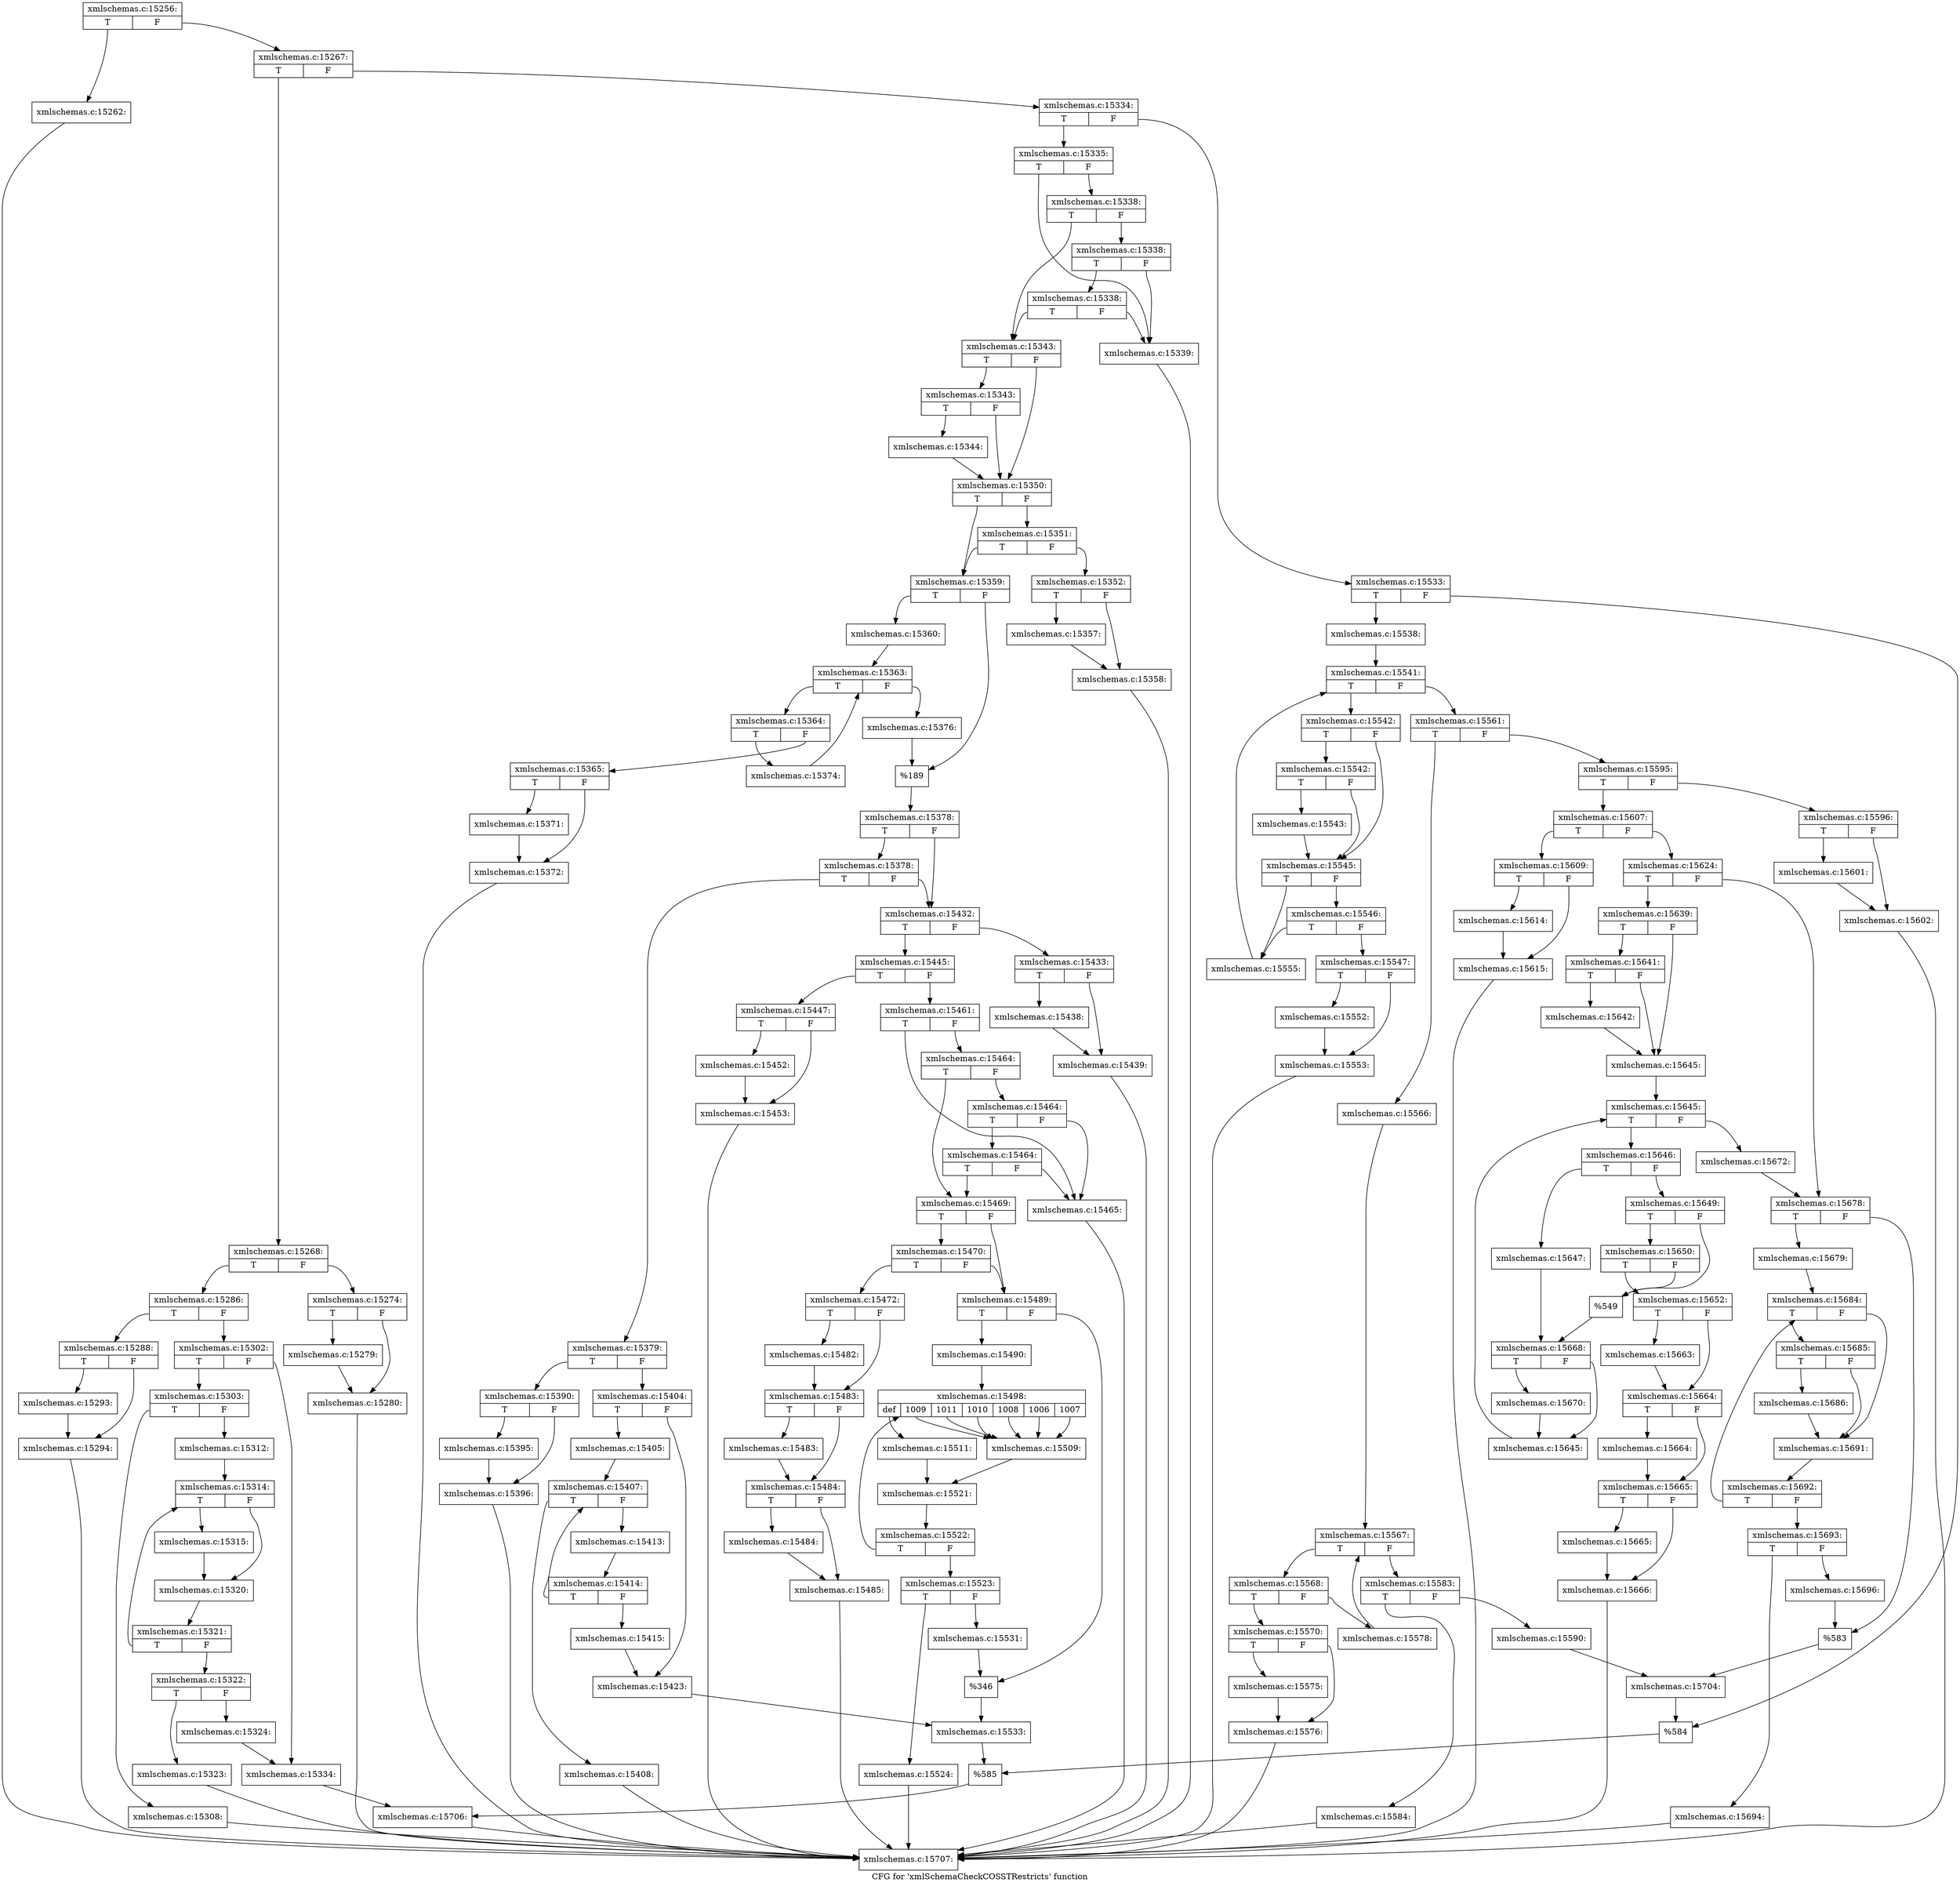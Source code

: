 digraph "CFG for 'xmlSchemaCheckCOSSTRestricts' function" {
	label="CFG for 'xmlSchemaCheckCOSSTRestricts' function";

	Node0x5158120 [shape=record,label="{xmlschemas.c:15256:|{<s0>T|<s1>F}}"];
	Node0x5158120:s0 -> Node0x51596a0;
	Node0x5158120:s1 -> Node0x51596f0;
	Node0x51596a0 [shape=record,label="{xmlschemas.c:15262:}"];
	Node0x51596a0 -> Node0x5157950;
	Node0x51596f0 [shape=record,label="{xmlschemas.c:15267:|{<s0>T|<s1>F}}"];
	Node0x51596f0:s0 -> Node0x515a2d0;
	Node0x51596f0:s1 -> Node0x515a370;
	Node0x515a2d0 [shape=record,label="{xmlschemas.c:15268:|{<s0>T|<s1>F}}"];
	Node0x515a2d0:s0 -> Node0x515ab10;
	Node0x515a2d0:s1 -> Node0x515aac0;
	Node0x515aac0 [shape=record,label="{xmlschemas.c:15274:|{<s0>T|<s1>F}}"];
	Node0x515aac0:s0 -> Node0x515b920;
	Node0x515aac0:s1 -> Node0x515b970;
	Node0x515b920 [shape=record,label="{xmlschemas.c:15279:}"];
	Node0x515b920 -> Node0x515b970;
	Node0x515b970 [shape=record,label="{xmlschemas.c:15280:}"];
	Node0x515b970 -> Node0x5157950;
	Node0x515ab10 [shape=record,label="{xmlschemas.c:15286:|{<s0>T|<s1>F}}"];
	Node0x515ab10:s0 -> Node0x515c0a0;
	Node0x515ab10:s1 -> Node0x515c0f0;
	Node0x515c0a0 [shape=record,label="{xmlschemas.c:15288:|{<s0>T|<s1>F}}"];
	Node0x515c0a0:s0 -> Node0x515cec0;
	Node0x515c0a0:s1 -> Node0x515cf10;
	Node0x515cec0 [shape=record,label="{xmlschemas.c:15293:}"];
	Node0x515cec0 -> Node0x515cf10;
	Node0x515cf10 [shape=record,label="{xmlschemas.c:15294:}"];
	Node0x515cf10 -> Node0x5157950;
	Node0x515c0f0 [shape=record,label="{xmlschemas.c:15302:|{<s0>T|<s1>F}}"];
	Node0x515c0f0:s0 -> Node0x515d670;
	Node0x515c0f0:s1 -> Node0x515d6c0;
	Node0x515d670 [shape=record,label="{xmlschemas.c:15303:|{<s0>T|<s1>F}}"];
	Node0x515d670:s0 -> Node0x515ea80;
	Node0x515d670:s1 -> Node0x515edb0;
	Node0x515ea80 [shape=record,label="{xmlschemas.c:15308:}"];
	Node0x515ea80 -> Node0x5157950;
	Node0x515edb0 [shape=record,label="{xmlschemas.c:15312:}"];
	Node0x515edb0 -> Node0x515f5e0;
	Node0x515f5e0 [shape=record,label="{xmlschemas.c:15314:|{<s0>T|<s1>F}}"];
	Node0x515f5e0:s0 -> Node0x515f850;
	Node0x515f5e0:s1 -> Node0x515f8a0;
	Node0x515f850 [shape=record,label="{xmlschemas.c:15315:}"];
	Node0x515f850 -> Node0x515f8a0;
	Node0x515f8a0 [shape=record,label="{xmlschemas.c:15320:}"];
	Node0x515f8a0 -> Node0x515f590;
	Node0x515f590 [shape=record,label="{xmlschemas.c:15321:|{<s0>T|<s1>F}}"];
	Node0x515f590:s0 -> Node0x515f5e0;
	Node0x515f590:s1 -> Node0x515f540;
	Node0x515f540 [shape=record,label="{xmlschemas.c:15322:|{<s0>T|<s1>F}}"];
	Node0x515f540:s0 -> Node0x5160d90;
	Node0x515f540:s1 -> Node0x5160de0;
	Node0x5160d90 [shape=record,label="{xmlschemas.c:15323:}"];
	Node0x5160d90 -> Node0x5157950;
	Node0x5160de0 [shape=record,label="{xmlschemas.c:15324:}"];
	Node0x5160de0 -> Node0x515d6c0;
	Node0x515d6c0 [shape=record,label="{xmlschemas.c:15334:}"];
	Node0x515d6c0 -> Node0x515a320;
	Node0x515a370 [shape=record,label="{xmlschemas.c:15334:|{<s0>T|<s1>F}}"];
	Node0x515a370:s0 -> Node0x5161380;
	Node0x515a370:s1 -> Node0x5161420;
	Node0x5161380 [shape=record,label="{xmlschemas.c:15335:|{<s0>T|<s1>F}}"];
	Node0x5161380:s0 -> Node0x5161e40;
	Node0x5161380:s1 -> Node0x5161ee0;
	Node0x5161ee0 [shape=record,label="{xmlschemas.c:15338:|{<s0>T|<s1>F}}"];
	Node0x5161ee0:s0 -> Node0x5161e90;
	Node0x5161ee0:s1 -> Node0x51621f0;
	Node0x51621f0 [shape=record,label="{xmlschemas.c:15338:|{<s0>T|<s1>F}}"];
	Node0x51621f0:s0 -> Node0x51624b0;
	Node0x51621f0:s1 -> Node0x5161e40;
	Node0x51624b0 [shape=record,label="{xmlschemas.c:15338:|{<s0>T|<s1>F}}"];
	Node0x51624b0:s0 -> Node0x5161e90;
	Node0x51624b0:s1 -> Node0x5161e40;
	Node0x5161e40 [shape=record,label="{xmlschemas.c:15339:}"];
	Node0x5161e40 -> Node0x5157950;
	Node0x5161e90 [shape=record,label="{xmlschemas.c:15343:|{<s0>T|<s1>F}}"];
	Node0x5161e90:s0 -> Node0x5162ff0;
	Node0x5161e90:s1 -> Node0x5162fa0;
	Node0x5162ff0 [shape=record,label="{xmlschemas.c:15343:|{<s0>T|<s1>F}}"];
	Node0x5162ff0:s0 -> Node0x5162f50;
	Node0x5162ff0:s1 -> Node0x5162fa0;
	Node0x5162f50 [shape=record,label="{xmlschemas.c:15344:}"];
	Node0x5162f50 -> Node0x5162fa0;
	Node0x5162fa0 [shape=record,label="{xmlschemas.c:15350:|{<s0>T|<s1>F}}"];
	Node0x5162fa0:s0 -> Node0x5163a30;
	Node0x5162fa0:s1 -> Node0x5163a80;
	Node0x5163a80 [shape=record,label="{xmlschemas.c:15351:|{<s0>T|<s1>F}}"];
	Node0x5163a80:s0 -> Node0x5163a30;
	Node0x5163a80:s1 -> Node0x5163990;
	Node0x5163990 [shape=record,label="{xmlschemas.c:15352:|{<s0>T|<s1>F}}"];
	Node0x5163990:s0 -> Node0x5164840;
	Node0x5163990:s1 -> Node0x5164890;
	Node0x5164840 [shape=record,label="{xmlschemas.c:15357:}"];
	Node0x5164840 -> Node0x5164890;
	Node0x5164890 [shape=record,label="{xmlschemas.c:15358:}"];
	Node0x5164890 -> Node0x5157950;
	Node0x5163a30 [shape=record,label="{xmlschemas.c:15359:|{<s0>T|<s1>F}}"];
	Node0x5163a30:s0 -> Node0x5164f10;
	Node0x5163a30:s1 -> Node0x5164f60;
	Node0x5164f10 [shape=record,label="{xmlschemas.c:15360:}"];
	Node0x5164f10 -> Node0x51658a0;
	Node0x51658a0 [shape=record,label="{xmlschemas.c:15363:|{<s0>T|<s1>F}}"];
	Node0x51658a0:s0 -> Node0x5165c50;
	Node0x51658a0:s1 -> Node0x5165a80;
	Node0x5165c50 [shape=record,label="{xmlschemas.c:15364:|{<s0>T|<s1>F}}"];
	Node0x5165c50:s0 -> Node0x5165de0;
	Node0x5165c50:s1 -> Node0x5165d90;
	Node0x5165d90 [shape=record,label="{xmlschemas.c:15365:|{<s0>T|<s1>F}}"];
	Node0x5165d90:s0 -> Node0x5166a40;
	Node0x5165d90:s1 -> Node0x5166a90;
	Node0x5166a40 [shape=record,label="{xmlschemas.c:15371:}"];
	Node0x5166a40 -> Node0x5166a90;
	Node0x5166a90 [shape=record,label="{xmlschemas.c:15372:}"];
	Node0x5166a90 -> Node0x5157950;
	Node0x5165de0 [shape=record,label="{xmlschemas.c:15374:}"];
	Node0x5165de0 -> Node0x51658a0;
	Node0x5165a80 [shape=record,label="{xmlschemas.c:15376:}"];
	Node0x5165a80 -> Node0x5164f60;
	Node0x5164f60 [shape=record,label="{%189}"];
	Node0x5164f60 -> Node0x51639e0;
	Node0x51639e0 [shape=record,label="{xmlschemas.c:15378:|{<s0>T|<s1>F}}"];
	Node0x51639e0:s0 -> Node0x51676e0;
	Node0x51639e0:s1 -> Node0x5167690;
	Node0x51676e0 [shape=record,label="{xmlschemas.c:15378:|{<s0>T|<s1>F}}"];
	Node0x51676e0:s0 -> Node0x51675f0;
	Node0x51676e0:s1 -> Node0x5167690;
	Node0x51675f0 [shape=record,label="{xmlschemas.c:15379:|{<s0>T|<s1>F}}"];
	Node0x51675f0:s0 -> Node0x5168240;
	Node0x51675f0:s1 -> Node0x5168290;
	Node0x5168240 [shape=record,label="{xmlschemas.c:15390:|{<s0>T|<s1>F}}"];
	Node0x5168240:s0 -> Node0x5168da0;
	Node0x5168240:s1 -> Node0x5168df0;
	Node0x5168da0 [shape=record,label="{xmlschemas.c:15395:}"];
	Node0x5168da0 -> Node0x5168df0;
	Node0x5168df0 [shape=record,label="{xmlschemas.c:15396:}"];
	Node0x5168df0 -> Node0x5157950;
	Node0x5168290 [shape=record,label="{xmlschemas.c:15404:|{<s0>T|<s1>F}}"];
	Node0x5168290:s0 -> Node0x5169550;
	Node0x5168290:s1 -> Node0x51695a0;
	Node0x5169550 [shape=record,label="{xmlschemas.c:15405:}"];
	Node0x5169550 -> Node0x5169d00;
	Node0x5169d00 [shape=record,label="{xmlschemas.c:15407:|{<s0>T|<s1>F}}"];
	Node0x5169d00:s0 -> Node0x516a030;
	Node0x5169d00:s1 -> Node0x516a080;
	Node0x516a030 [shape=record,label="{xmlschemas.c:15408:}"];
	Node0x516a030 -> Node0x5157950;
	Node0x516a080 [shape=record,label="{xmlschemas.c:15413:}"];
	Node0x516a080 -> Node0x5169cb0;
	Node0x5169cb0 [shape=record,label="{xmlschemas.c:15414:|{<s0>T|<s1>F}}"];
	Node0x5169cb0:s0 -> Node0x5169d00;
	Node0x5169cb0:s1 -> Node0x5169c60;
	Node0x5169c60 [shape=record,label="{xmlschemas.c:15415:}"];
	Node0x5169c60 -> Node0x51695a0;
	Node0x51695a0 [shape=record,label="{xmlschemas.c:15423:}"];
	Node0x51695a0 -> Node0x5167640;
	Node0x5167690 [shape=record,label="{xmlschemas.c:15432:|{<s0>T|<s1>F}}"];
	Node0x5167690:s0 -> Node0x516ad70;
	Node0x5167690:s1 -> Node0x515fd70;
	Node0x515fd70 [shape=record,label="{xmlschemas.c:15433:|{<s0>T|<s1>F}}"];
	Node0x515fd70:s0 -> Node0x516b0a0;
	Node0x515fd70:s1 -> Node0x516c510;
	Node0x516b0a0 [shape=record,label="{xmlschemas.c:15438:}"];
	Node0x516b0a0 -> Node0x516c510;
	Node0x516c510 [shape=record,label="{xmlschemas.c:15439:}"];
	Node0x516c510 -> Node0x5157950;
	Node0x516ad70 [shape=record,label="{xmlschemas.c:15445:|{<s0>T|<s1>F}}"];
	Node0x516ad70:s0 -> Node0x516cbc0;
	Node0x516ad70:s1 -> Node0x516cc10;
	Node0x516cbc0 [shape=record,label="{xmlschemas.c:15447:|{<s0>T|<s1>F}}"];
	Node0x516cbc0:s0 -> Node0x516d8e0;
	Node0x516cbc0:s1 -> Node0x516d930;
	Node0x516d8e0 [shape=record,label="{xmlschemas.c:15452:}"];
	Node0x516d8e0 -> Node0x516d930;
	Node0x516d930 [shape=record,label="{xmlschemas.c:15453:}"];
	Node0x516d930 -> Node0x5157950;
	Node0x516cc10 [shape=record,label="{xmlschemas.c:15461:|{<s0>T|<s1>F}}"];
	Node0x516cc10:s0 -> Node0x516e6e0;
	Node0x516cc10:s1 -> Node0x516e780;
	Node0x516e780 [shape=record,label="{xmlschemas.c:15464:|{<s0>T|<s1>F}}"];
	Node0x516e780:s0 -> Node0x516e730;
	Node0x516e780:s1 -> Node0x516ea90;
	Node0x516ea90 [shape=record,label="{xmlschemas.c:15464:|{<s0>T|<s1>F}}"];
	Node0x516ea90:s0 -> Node0x516ed50;
	Node0x516ea90:s1 -> Node0x516e6e0;
	Node0x516ed50 [shape=record,label="{xmlschemas.c:15464:|{<s0>T|<s1>F}}"];
	Node0x516ed50:s0 -> Node0x516e730;
	Node0x516ed50:s1 -> Node0x516e6e0;
	Node0x516e6e0 [shape=record,label="{xmlschemas.c:15465:}"];
	Node0x516e6e0 -> Node0x5157950;
	Node0x516e730 [shape=record,label="{xmlschemas.c:15469:|{<s0>T|<s1>F}}"];
	Node0x516e730:s0 -> Node0x516f8e0;
	Node0x516e730:s1 -> Node0x516f890;
	Node0x516f8e0 [shape=record,label="{xmlschemas.c:15470:|{<s0>T|<s1>F}}"];
	Node0x516f8e0:s0 -> Node0x516f840;
	Node0x516f8e0:s1 -> Node0x516f890;
	Node0x516f840 [shape=record,label="{xmlschemas.c:15472:|{<s0>T|<s1>F}}"];
	Node0x516f840:s0 -> Node0x5171660;
	Node0x516f840:s1 -> Node0x51716b0;
	Node0x5171660 [shape=record,label="{xmlschemas.c:15482:}"];
	Node0x5171660 -> Node0x51716b0;
	Node0x51716b0 [shape=record,label="{xmlschemas.c:15483:|{<s0>T|<s1>F}}"];
	Node0x51716b0:s0 -> Node0x5171bb0;
	Node0x51716b0:s1 -> Node0x5171c00;
	Node0x5171bb0 [shape=record,label="{xmlschemas.c:15483:}"];
	Node0x5171bb0 -> Node0x5171c00;
	Node0x5171c00 [shape=record,label="{xmlschemas.c:15484:|{<s0>T|<s1>F}}"];
	Node0x5171c00:s0 -> Node0x5172100;
	Node0x5171c00:s1 -> Node0x5172150;
	Node0x5172100 [shape=record,label="{xmlschemas.c:15484:}"];
	Node0x5172100 -> Node0x5172150;
	Node0x5172150 [shape=record,label="{xmlschemas.c:15485:}"];
	Node0x5172150 -> Node0x5157950;
	Node0x516f890 [shape=record,label="{xmlschemas.c:15489:|{<s0>T|<s1>F}}"];
	Node0x516f890:s0 -> Node0x5172910;
	Node0x516f890:s1 -> Node0x5172960;
	Node0x5172910 [shape=record,label="{xmlschemas.c:15490:}"];
	Node0x5172910 -> Node0x5173710;
	Node0x5173710 [shape=record,label="{xmlschemas.c:15498:|{<s0>def|<s1>1009|<s2>1011|<s3>1010|<s4>1008|<s5>1006|<s6>1007}}"];
	Node0x5173710:s0 -> Node0x5173be0;
	Node0x5173710:s1 -> Node0x5173f20;
	Node0x5173710:s2 -> Node0x5173f20;
	Node0x5173710:s3 -> Node0x5173f20;
	Node0x5173710:s4 -> Node0x5173f20;
	Node0x5173710:s5 -> Node0x5173f20;
	Node0x5173710:s6 -> Node0x5173f20;
	Node0x5173f20 [shape=record,label="{xmlschemas.c:15509:}"];
	Node0x5173f20 -> Node0x51739d0;
	Node0x5173be0 [shape=record,label="{xmlschemas.c:15511:}"];
	Node0x5173be0 -> Node0x51739d0;
	Node0x51739d0 [shape=record,label="{xmlschemas.c:15521:}"];
	Node0x51739d0 -> Node0x51736c0;
	Node0x51736c0 [shape=record,label="{xmlschemas.c:15522:|{<s0>T|<s1>F}}"];
	Node0x51736c0:s0 -> Node0x5173710;
	Node0x51736c0:s1 -> Node0x5173670;
	Node0x5173670 [shape=record,label="{xmlschemas.c:15523:|{<s0>T|<s1>F}}"];
	Node0x5173670:s0 -> Node0x5174b20;
	Node0x5173670:s1 -> Node0x5174b70;
	Node0x5174b20 [shape=record,label="{xmlschemas.c:15524:}"];
	Node0x5174b20 -> Node0x5157950;
	Node0x5174b70 [shape=record,label="{xmlschemas.c:15531:}"];
	Node0x5174b70 -> Node0x5172960;
	Node0x5172960 [shape=record,label="{%346}"];
	Node0x5172960 -> Node0x5167640;
	Node0x5167640 [shape=record,label="{xmlschemas.c:15533:}"];
	Node0x5167640 -> Node0x51613d0;
	Node0x5161420 [shape=record,label="{xmlschemas.c:15533:|{<s0>T|<s1>F}}"];
	Node0x5161420:s0 -> Node0x5175210;
	Node0x5161420:s1 -> Node0x5175260;
	Node0x5175210 [shape=record,label="{xmlschemas.c:15538:}"];
	Node0x5175210 -> Node0x5175be0;
	Node0x5175be0 [shape=record,label="{xmlschemas.c:15541:|{<s0>T|<s1>F}}"];
	Node0x5175be0:s0 -> Node0x5175fd0;
	Node0x5175be0:s1 -> Node0x5175e00;
	Node0x5175fd0 [shape=record,label="{xmlschemas.c:15542:|{<s0>T|<s1>F}}"];
	Node0x5175fd0:s0 -> Node0x5176230;
	Node0x5175fd0:s1 -> Node0x51761e0;
	Node0x5176230 [shape=record,label="{xmlschemas.c:15542:|{<s0>T|<s1>F}}"];
	Node0x5176230:s0 -> Node0x5176190;
	Node0x5176230:s1 -> Node0x51761e0;
	Node0x5176190 [shape=record,label="{xmlschemas.c:15543:}"];
	Node0x5176190 -> Node0x51761e0;
	Node0x51761e0 [shape=record,label="{xmlschemas.c:15545:|{<s0>T|<s1>F}}"];
	Node0x51761e0:s0 -> Node0x5176eb0;
	Node0x51761e0:s1 -> Node0x5176f00;
	Node0x5176f00 [shape=record,label="{xmlschemas.c:15546:|{<s0>T|<s1>F}}"];
	Node0x5176f00:s0 -> Node0x5176eb0;
	Node0x5176f00:s1 -> Node0x5176e60;
	Node0x5176e60 [shape=record,label="{xmlschemas.c:15547:|{<s0>T|<s1>F}}"];
	Node0x5176e60:s0 -> Node0x51780f0;
	Node0x5176e60:s1 -> Node0x5178140;
	Node0x51780f0 [shape=record,label="{xmlschemas.c:15552:}"];
	Node0x51780f0 -> Node0x5178140;
	Node0x5178140 [shape=record,label="{xmlschemas.c:15553:}"];
	Node0x5178140 -> Node0x5157950;
	Node0x5176eb0 [shape=record,label="{xmlschemas.c:15555:}"];
	Node0x5176eb0 -> Node0x5175be0;
	Node0x5175e00 [shape=record,label="{xmlschemas.c:15561:|{<s0>T|<s1>F}}"];
	Node0x5175e00:s0 -> Node0x5178bd0;
	Node0x5175e00:s1 -> Node0x5178c70;
	Node0x5178bd0 [shape=record,label="{xmlschemas.c:15566:}"];
	Node0x5178bd0 -> Node0x5179460;
	Node0x5179460 [shape=record,label="{xmlschemas.c:15567:|{<s0>T|<s1>F}}"];
	Node0x5179460:s0 -> Node0x5179850;
	Node0x5179460:s1 -> Node0x5179680;
	Node0x5179850 [shape=record,label="{xmlschemas.c:15568:|{<s0>T|<s1>F}}"];
	Node0x5179850:s0 -> Node0x5179a10;
	Node0x5179850:s1 -> Node0x5179a60;
	Node0x5179a10 [shape=record,label="{xmlschemas.c:15570:|{<s0>T|<s1>F}}"];
	Node0x5179a10:s0 -> Node0x517a740;
	Node0x5179a10:s1 -> Node0x517a790;
	Node0x517a740 [shape=record,label="{xmlschemas.c:15575:}"];
	Node0x517a740 -> Node0x517a790;
	Node0x517a790 [shape=record,label="{xmlschemas.c:15576:}"];
	Node0x517a790 -> Node0x5157950;
	Node0x5179a60 [shape=record,label="{xmlschemas.c:15578:}"];
	Node0x5179a60 -> Node0x5179460;
	Node0x5179680 [shape=record,label="{xmlschemas.c:15583:|{<s0>T|<s1>F}}"];
	Node0x5179680:s0 -> Node0x517b220;
	Node0x5179680:s1 -> Node0x517b270;
	Node0x517b220 [shape=record,label="{xmlschemas.c:15584:}"];
	Node0x517b220 -> Node0x5157950;
	Node0x517b270 [shape=record,label="{xmlschemas.c:15590:}"];
	Node0x517b270 -> Node0x5178c20;
	Node0x5178c70 [shape=record,label="{xmlschemas.c:15595:|{<s0>T|<s1>F}}"];
	Node0x5178c70:s0 -> Node0x517c000;
	Node0x5178c70:s1 -> Node0x517bfb0;
	Node0x517bfb0 [shape=record,label="{xmlschemas.c:15596:|{<s0>T|<s1>F}}"];
	Node0x517bfb0:s0 -> Node0x517ce00;
	Node0x517bfb0:s1 -> Node0x517ce50;
	Node0x517ce00 [shape=record,label="{xmlschemas.c:15601:}"];
	Node0x517ce00 -> Node0x517ce50;
	Node0x517ce50 [shape=record,label="{xmlschemas.c:15602:}"];
	Node0x517ce50 -> Node0x5157950;
	Node0x517c000 [shape=record,label="{xmlschemas.c:15607:|{<s0>T|<s1>F}}"];
	Node0x517c000:s0 -> Node0x517d580;
	Node0x517c000:s1 -> Node0x517d5d0;
	Node0x517d580 [shape=record,label="{xmlschemas.c:15609:|{<s0>T|<s1>F}}"];
	Node0x517d580:s0 -> Node0x517e1f0;
	Node0x517d580:s1 -> Node0x517e240;
	Node0x517e1f0 [shape=record,label="{xmlschemas.c:15614:}"];
	Node0x517e1f0 -> Node0x517e240;
	Node0x517e240 [shape=record,label="{xmlschemas.c:15615:}"];
	Node0x517e240 -> Node0x5157950;
	Node0x517d5d0 [shape=record,label="{xmlschemas.c:15624:|{<s0>T|<s1>F}}"];
	Node0x517d5d0:s0 -> Node0x517ece0;
	Node0x517d5d0:s1 -> Node0x517ed30;
	Node0x517ece0 [shape=record,label="{xmlschemas.c:15639:|{<s0>T|<s1>F}}"];
	Node0x517ece0:s0 -> Node0x517f860;
	Node0x517ece0:s1 -> Node0x517f810;
	Node0x517f860 [shape=record,label="{xmlschemas.c:15641:|{<s0>T|<s1>F}}"];
	Node0x517f860:s0 -> Node0x517f7c0;
	Node0x517f860:s1 -> Node0x517f810;
	Node0x517f7c0 [shape=record,label="{xmlschemas.c:15642:}"];
	Node0x517f7c0 -> Node0x517f810;
	Node0x517f810 [shape=record,label="{xmlschemas.c:15645:}"];
	Node0x517f810 -> Node0x5180210;
	Node0x5180210 [shape=record,label="{xmlschemas.c:15645:|{<s0>T|<s1>F}}"];
	Node0x5180210:s0 -> Node0x5180600;
	Node0x5180210:s1 -> Node0x5180430;
	Node0x5180600 [shape=record,label="{xmlschemas.c:15646:|{<s0>T|<s1>F}}"];
	Node0x5180600:s0 -> Node0x51807c0;
	Node0x5180600:s1 -> Node0x5180860;
	Node0x51807c0 [shape=record,label="{xmlschemas.c:15647:}"];
	Node0x51807c0 -> Node0x5180810;
	Node0x5180860 [shape=record,label="{xmlschemas.c:15649:|{<s0>T|<s1>F}}"];
	Node0x5180860:s0 -> Node0x5180e70;
	Node0x5180860:s1 -> Node0x5180e20;
	Node0x5180e70 [shape=record,label="{xmlschemas.c:15650:|{<s0>T|<s1>F}}"];
	Node0x5180e70:s0 -> Node0x5180dd0;
	Node0x5180e70:s1 -> Node0x5180e20;
	Node0x5180dd0 [shape=record,label="{xmlschemas.c:15652:|{<s0>T|<s1>F}}"];
	Node0x5180dd0:s0 -> Node0x51831f0;
	Node0x5180dd0:s1 -> Node0x5183240;
	Node0x51831f0 [shape=record,label="{xmlschemas.c:15663:}"];
	Node0x51831f0 -> Node0x5183240;
	Node0x5183240 [shape=record,label="{xmlschemas.c:15664:|{<s0>T|<s1>F}}"];
	Node0x5183240:s0 -> Node0x5183740;
	Node0x5183240:s1 -> Node0x5183790;
	Node0x5183740 [shape=record,label="{xmlschemas.c:15664:}"];
	Node0x5183740 -> Node0x5183790;
	Node0x5183790 [shape=record,label="{xmlschemas.c:15665:|{<s0>T|<s1>F}}"];
	Node0x5183790:s0 -> Node0x5183c90;
	Node0x5183790:s1 -> Node0x5183ce0;
	Node0x5183c90 [shape=record,label="{xmlschemas.c:15665:}"];
	Node0x5183c90 -> Node0x5183ce0;
	Node0x5183ce0 [shape=record,label="{xmlschemas.c:15666:}"];
	Node0x5183ce0 -> Node0x5157950;
	Node0x5180e20 [shape=record,label="{%549}"];
	Node0x5180e20 -> Node0x5180810;
	Node0x5180810 [shape=record,label="{xmlschemas.c:15668:|{<s0>T|<s1>F}}"];
	Node0x5180810:s0 -> Node0x5184770;
	Node0x5180810:s1 -> Node0x51847c0;
	Node0x5184770 [shape=record,label="{xmlschemas.c:15670:}"];
	Node0x5184770 -> Node0x51847c0;
	Node0x51847c0 [shape=record,label="{xmlschemas.c:15645:}"];
	Node0x51847c0 -> Node0x5180210;
	Node0x5180430 [shape=record,label="{xmlschemas.c:15672:}"];
	Node0x5180430 -> Node0x517ed30;
	Node0x517ed30 [shape=record,label="{xmlschemas.c:15678:|{<s0>T|<s1>F}}"];
	Node0x517ed30:s0 -> Node0x5184fc0;
	Node0x517ed30:s1 -> Node0x5185010;
	Node0x5184fc0 [shape=record,label="{xmlschemas.c:15679:}"];
	Node0x5184fc0 -> Node0x5185dc0;
	Node0x5185dc0 [shape=record,label="{xmlschemas.c:15684:|{<s0>T|<s1>F}}"];
	Node0x5185dc0:s0 -> Node0x5186190;
	Node0x5185dc0:s1 -> Node0x5186140;
	Node0x5186190 [shape=record,label="{xmlschemas.c:15685:|{<s0>T|<s1>F}}"];
	Node0x5186190:s0 -> Node0x51860f0;
	Node0x5186190:s1 -> Node0x5186140;
	Node0x51860f0 [shape=record,label="{xmlschemas.c:15686:}"];
	Node0x51860f0 -> Node0x5186140;
	Node0x5186140 [shape=record,label="{xmlschemas.c:15691:}"];
	Node0x5186140 -> Node0x5185d70;
	Node0x5185d70 [shape=record,label="{xmlschemas.c:15692:|{<s0>T|<s1>F}}"];
	Node0x5185d70:s0 -> Node0x5185dc0;
	Node0x5185d70:s1 -> Node0x5185d20;
	Node0x5185d20 [shape=record,label="{xmlschemas.c:15693:|{<s0>T|<s1>F}}"];
	Node0x5185d20:s0 -> Node0x5187390;
	Node0x5185d20:s1 -> Node0x51873e0;
	Node0x5187390 [shape=record,label="{xmlschemas.c:15694:}"];
	Node0x5187390 -> Node0x5157950;
	Node0x51873e0 [shape=record,label="{xmlschemas.c:15696:}"];
	Node0x51873e0 -> Node0x5185010;
	Node0x5185010 [shape=record,label="{%583}"];
	Node0x5185010 -> Node0x5178c20;
	Node0x5178c20 [shape=record,label="{xmlschemas.c:15704:}"];
	Node0x5178c20 -> Node0x5175260;
	Node0x5175260 [shape=record,label="{%584}"];
	Node0x5175260 -> Node0x51613d0;
	Node0x51613d0 [shape=record,label="{%585}"];
	Node0x51613d0 -> Node0x515a320;
	Node0x515a320 [shape=record,label="{xmlschemas.c:15706:}"];
	Node0x515a320 -> Node0x5157950;
	Node0x5157950 [shape=record,label="{xmlschemas.c:15707:}"];
}
